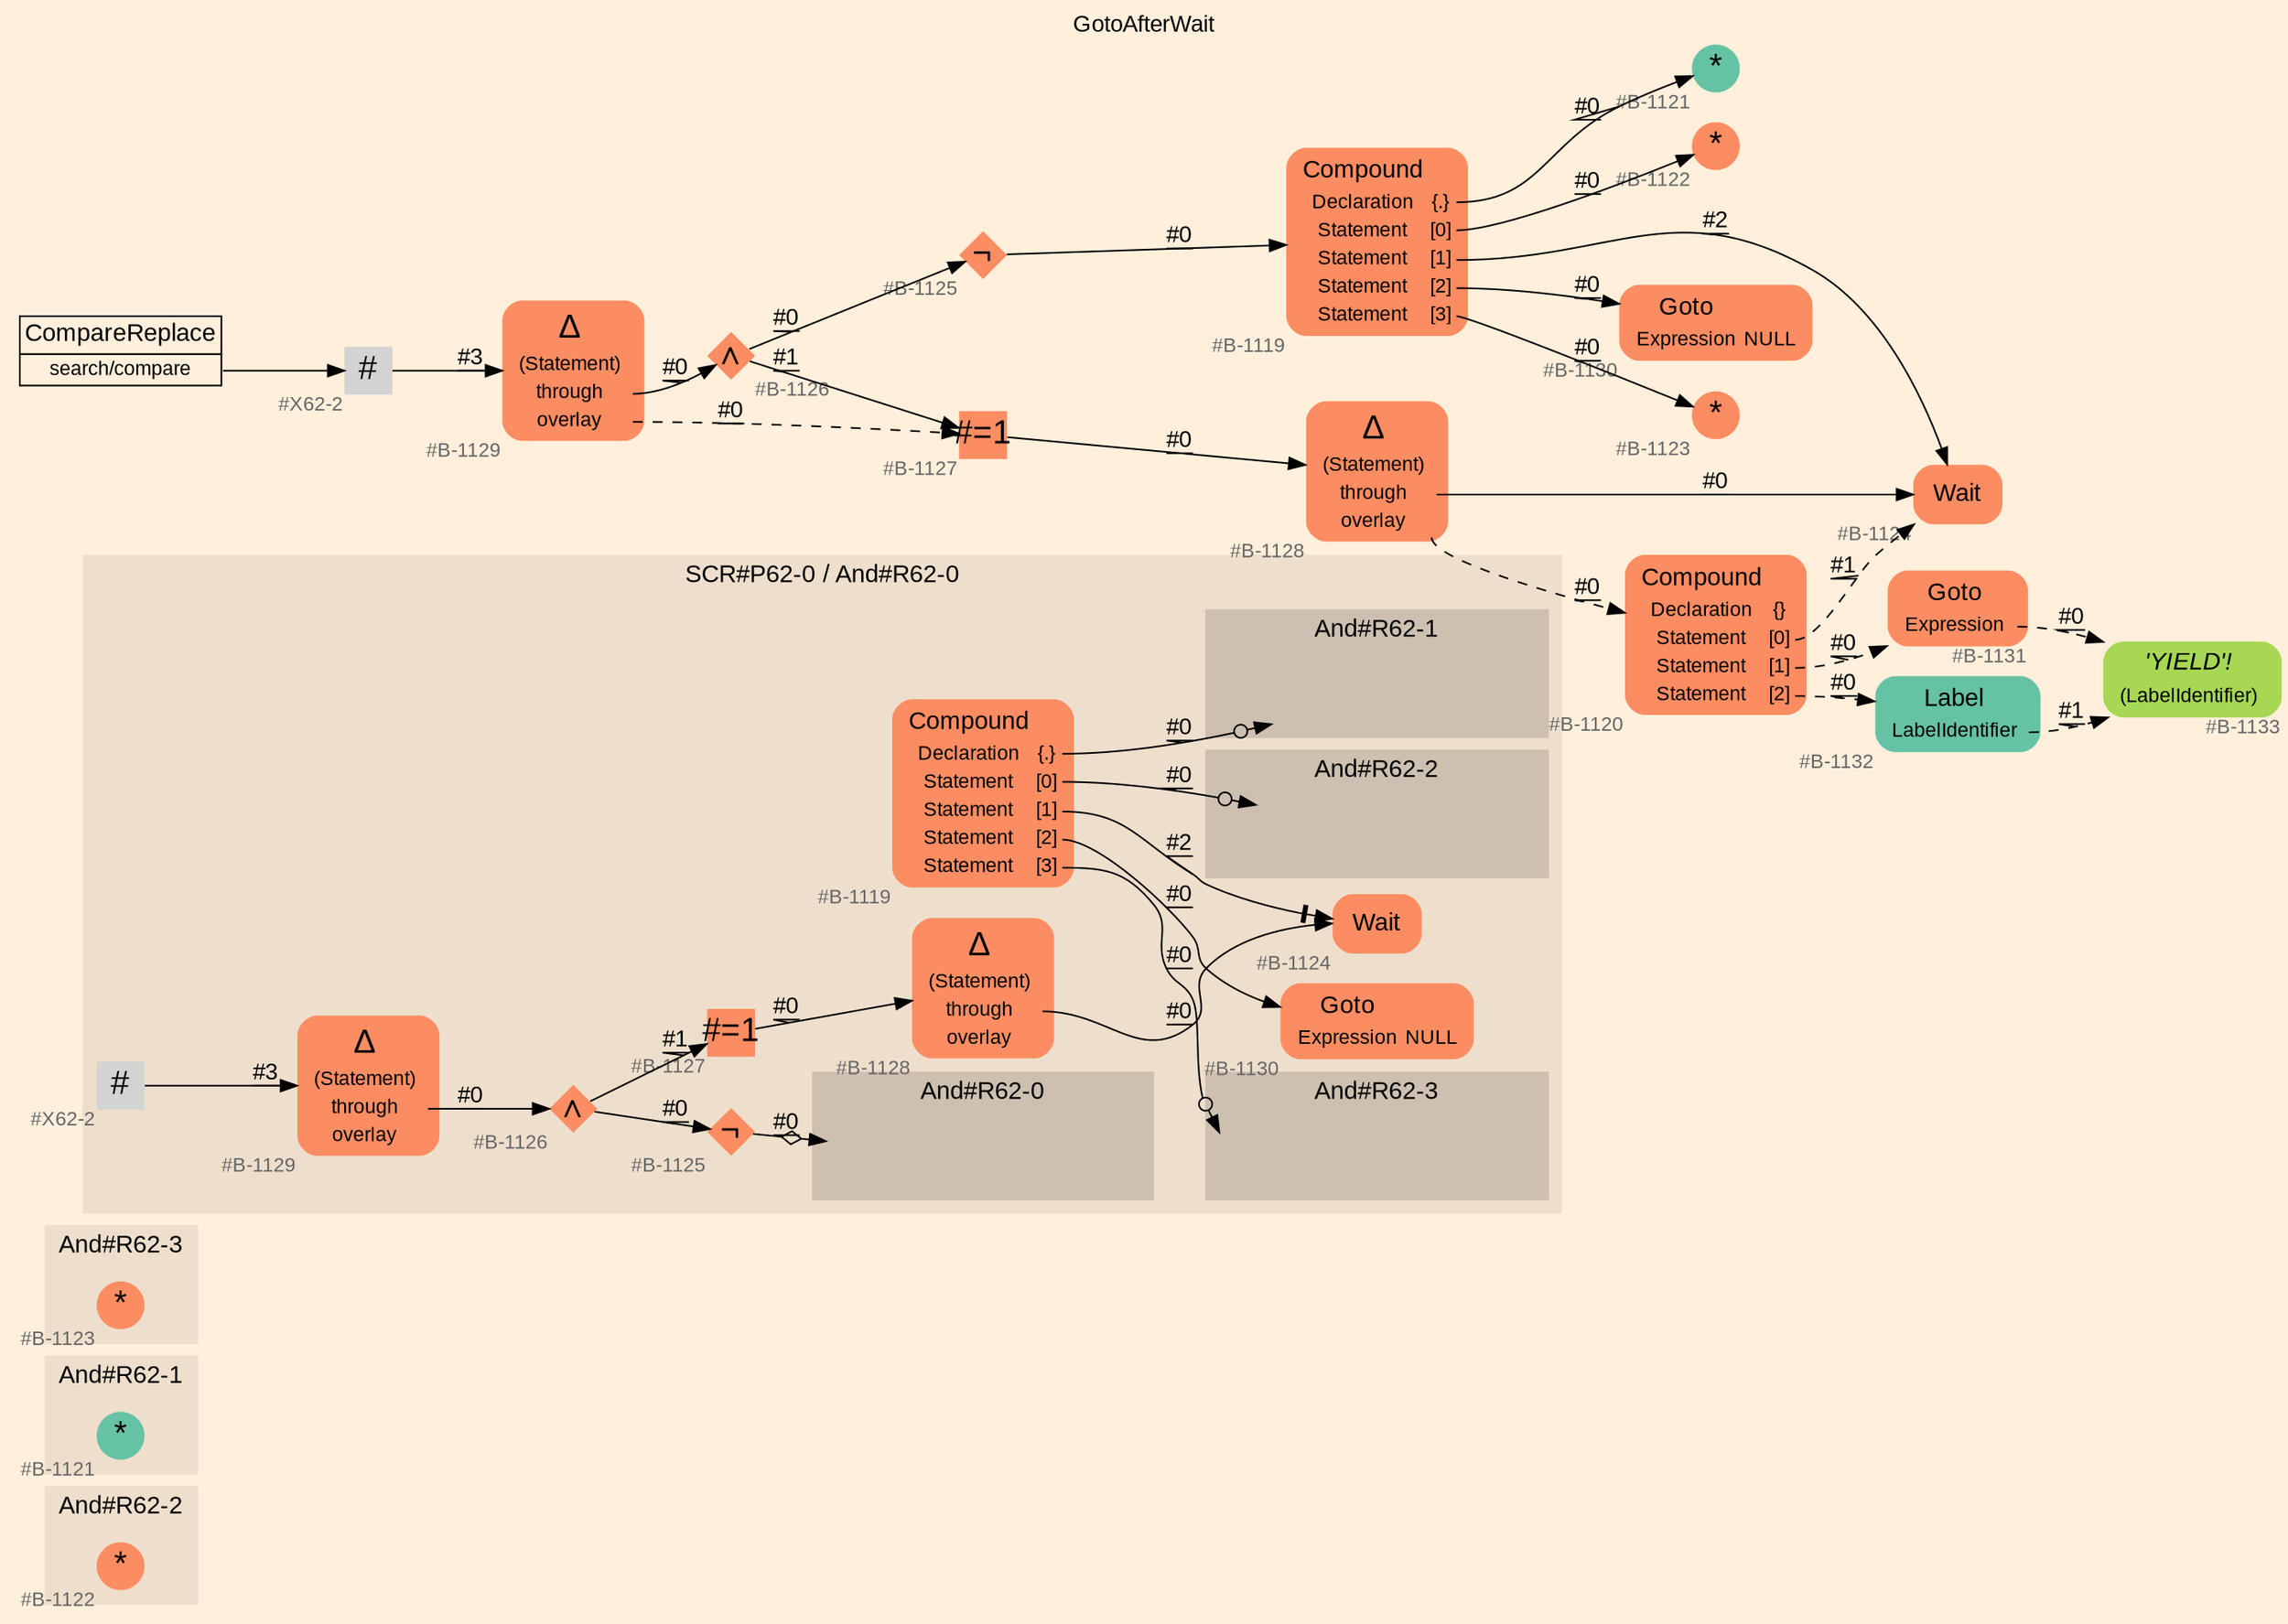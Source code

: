 digraph "GotoAfterWait" {
label = "GotoAfterWait"
labelloc = t
graph [
    rankdir = "LR"
    ranksep = 0.3
    bgcolor = antiquewhite1
    color = black
    fontcolor = black
    fontname = "Arial"
];
node [
    fontname = "Arial"
];
edge [
    fontname = "Arial"
];

// -------------------- figure And#R62-2 --------------------
// -------- region And#R62-2 ----------
subgraph "clusterAnd#R62-2" {
    label = "And#R62-2"
    style = "filled"
    color = antiquewhite2
    fontsize = "15"
    // -------- block And#R62-2/#B-1122 ----------
    "And#R62-2/#B-1122" [
        fillcolor = "/set28/2"
        xlabel = "#B-1122"
        fontsize = "12"
        fontcolor = grey40
        shape = "circle"
        label = <<FONT COLOR="black" POINT-SIZE="20">*</FONT>>
        style = "filled"
        penwidth = 0.0
        fixedsize = true
        width = 0.4
        height = 0.4
    ];
    
}


// -------------------- figure And#R62-1 --------------------
// -------- region And#R62-1 ----------
subgraph "clusterAnd#R62-1" {
    label = "And#R62-1"
    style = "filled"
    color = antiquewhite2
    fontsize = "15"
    // -------- block And#R62-1/#B-1121 ----------
    "And#R62-1/#B-1121" [
        fillcolor = "/set28/1"
        xlabel = "#B-1121"
        fontsize = "12"
        fontcolor = grey40
        shape = "circle"
        label = <<FONT COLOR="black" POINT-SIZE="20">*</FONT>>
        style = "filled"
        penwidth = 0.0
        fixedsize = true
        width = 0.4
        height = 0.4
    ];
    
}


// -------------------- figure And#R62-3 --------------------
// -------- region And#R62-3 ----------
subgraph "clusterAnd#R62-3" {
    label = "And#R62-3"
    style = "filled"
    color = antiquewhite2
    fontsize = "15"
    // -------- block And#R62-3/#B-1123 ----------
    "And#R62-3/#B-1123" [
        fillcolor = "/set28/2"
        xlabel = "#B-1123"
        fontsize = "12"
        fontcolor = grey40
        shape = "circle"
        label = <<FONT COLOR="black" POINT-SIZE="20">*</FONT>>
        style = "filled"
        penwidth = 0.0
        fixedsize = true
        width = 0.4
        height = 0.4
    ];
    
}


// -------------------- figure And#R62-0 --------------------
// -------- region And#R62-0 ----------
subgraph "clusterAnd#R62-0" {
    label = "And#R62-0"
    style = "filled"
    color = antiquewhite2
    fontsize = "15"
    // -------- block And#R62-0/#B-1130 ----------
    "And#R62-0/#B-1130" [
        fillcolor = "/set28/2"
        xlabel = "#B-1130"
        fontsize = "12"
        fontcolor = grey40
        shape = "plaintext"
        label = <<TABLE BORDER="0" CELLBORDER="0" CELLSPACING="0">
         <TR><TD><FONT COLOR="black" POINT-SIZE="15">Goto</FONT></TD></TR>
         <TR><TD><FONT COLOR="black" POINT-SIZE="12">Expression</FONT></TD><TD PORT="port0"><FONT COLOR="black" POINT-SIZE="12">NULL</FONT></TD></TR>
        </TABLE>>
        style = "rounded,filled"
    ];
    
    // -------- block And#R62-0/#B-1119 ----------
    "And#R62-0/#B-1119" [
        fillcolor = "/set28/2"
        xlabel = "#B-1119"
        fontsize = "12"
        fontcolor = grey40
        shape = "plaintext"
        label = <<TABLE BORDER="0" CELLBORDER="0" CELLSPACING="0">
         <TR><TD><FONT COLOR="black" POINT-SIZE="15">Compound</FONT></TD></TR>
         <TR><TD><FONT COLOR="black" POINT-SIZE="12">Declaration</FONT></TD><TD PORT="port0"><FONT COLOR="black" POINT-SIZE="12">{.}</FONT></TD></TR>
         <TR><TD><FONT COLOR="black" POINT-SIZE="12">Statement</FONT></TD><TD PORT="port1"><FONT COLOR="black" POINT-SIZE="12">[0]</FONT></TD></TR>
         <TR><TD><FONT COLOR="black" POINT-SIZE="12">Statement</FONT></TD><TD PORT="port2"><FONT COLOR="black" POINT-SIZE="12">[1]</FONT></TD></TR>
         <TR><TD><FONT COLOR="black" POINT-SIZE="12">Statement</FONT></TD><TD PORT="port3"><FONT COLOR="black" POINT-SIZE="12">[2]</FONT></TD></TR>
         <TR><TD><FONT COLOR="black" POINT-SIZE="12">Statement</FONT></TD><TD PORT="port4"><FONT COLOR="black" POINT-SIZE="12">[3]</FONT></TD></TR>
        </TABLE>>
        style = "rounded,filled"
    ];
    
    // -------- region And#R62-0/And#R62-1 ----------
    subgraph "clusterAnd#R62-0/And#R62-1" {
        label = "And#R62-1"
        style = "filled"
        color = antiquewhite3
        fontsize = "15"
        // -------- block And#R62-0/And#R62-1/#B-1121 ----------
        "And#R62-0/And#R62-1/#B-1121" [
            fillcolor = "/set28/1"
            xlabel = "#B-1121"
            fontsize = "12"
            fontcolor = grey40
            shape = "none"
            style = "invisible"
        ];
        
    }
    
    // -------- region And#R62-0/And#R62-2 ----------
    subgraph "clusterAnd#R62-0/And#R62-2" {
        label = "And#R62-2"
        style = "filled"
        color = antiquewhite3
        fontsize = "15"
        // -------- block And#R62-0/And#R62-2/#B-1122 ----------
        "And#R62-0/And#R62-2/#B-1122" [
            fillcolor = "/set28/2"
            xlabel = "#B-1122"
            fontsize = "12"
            fontcolor = grey40
            shape = "none"
            style = "invisible"
        ];
        
    }
    
    // -------- region And#R62-0/And#R62-3 ----------
    subgraph "clusterAnd#R62-0/And#R62-3" {
        label = "And#R62-3"
        style = "filled"
        color = antiquewhite3
        fontsize = "15"
        // -------- block And#R62-0/And#R62-3/#B-1123 ----------
        "And#R62-0/And#R62-3/#B-1123" [
            fillcolor = "/set28/2"
            xlabel = "#B-1123"
            fontsize = "12"
            fontcolor = grey40
            shape = "none"
            style = "invisible"
        ];
        
    }
    
}

// -------- block And#R62-0/#B-1124 ----------
"And#R62-0/#B-1124" [
    fillcolor = "/set28/2"
    xlabel = "#B-1124"
    fontsize = "12"
    fontcolor = grey40
    shape = "plaintext"
    label = <<TABLE BORDER="0" CELLBORDER="0" CELLSPACING="0">
     <TR><TD><FONT COLOR="black" POINT-SIZE="15">Wait</FONT></TD></TR>
    </TABLE>>
    style = "rounded,filled"
];

"And#R62-0/#B-1119":port0 -> "And#R62-0/And#R62-1/#B-1121" [
    arrowhead="normalnoneodot"
    label = "#0"
    decorate = true
    color = black
    fontcolor = black
];

"And#R62-0/#B-1119":port1 -> "And#R62-0/And#R62-2/#B-1122" [
    arrowhead="normalnoneodot"
    label = "#0"
    decorate = true
    color = black
    fontcolor = black
];

"And#R62-0/#B-1119":port2 -> "And#R62-0/#B-1124" [
    arrowhead="normalnonetee"
    label = "#2"
    decorate = true
    color = black
    fontcolor = black
];

"And#R62-0/#B-1119":port3 -> "And#R62-0/#B-1130" [
    label = "#0"
    decorate = true
    color = black
    fontcolor = black
];

"And#R62-0/#B-1119":port4 -> "And#R62-0/And#R62-3/#B-1123" [
    arrowhead="normalnoneodot"
    label = "#0"
    decorate = true
    color = black
    fontcolor = black
];


// -------------------- figure And#R62-0 --------------------
// -------- region And#R62-0 ----------
subgraph "clusterAnd#R62-0" {
    label = "SCR#P62-0 / And#R62-0"
    style = "filled"
    color = antiquewhite2
    fontsize = "15"
    // -------- block And#R62-0/#B-1124 ----------
    "And#R62-0/#B-1124" [
        fillcolor = "/set28/2"
        xlabel = "#B-1124"
        fontsize = "12"
        fontcolor = grey40
        shape = "plaintext"
        label = <<TABLE BORDER="0" CELLBORDER="0" CELLSPACING="0">
         <TR><TD><FONT COLOR="black" POINT-SIZE="15">Wait</FONT></TD></TR>
        </TABLE>>
        style = "rounded,filled"
    ];
    
    // -------- block And#R62-0/#B-1129 ----------
    "And#R62-0/#B-1129" [
        fillcolor = "/set28/2"
        xlabel = "#B-1129"
        fontsize = "12"
        fontcolor = grey40
        shape = "plaintext"
        label = <<TABLE BORDER="0" CELLBORDER="0" CELLSPACING="0">
         <TR><TD><FONT COLOR="black" POINT-SIZE="20">Δ</FONT></TD></TR>
         <TR><TD><FONT COLOR="black" POINT-SIZE="12">(Statement)</FONT></TD><TD PORT="port0"></TD></TR>
         <TR><TD><FONT COLOR="black" POINT-SIZE="12">through</FONT></TD><TD PORT="port1"></TD></TR>
         <TR><TD><FONT COLOR="black" POINT-SIZE="12">overlay</FONT></TD><TD PORT="port2"></TD></TR>
        </TABLE>>
        style = "rounded,filled"
    ];
    
    // -------- block And#R62-0/#B-1128 ----------
    "And#R62-0/#B-1128" [
        fillcolor = "/set28/2"
        xlabel = "#B-1128"
        fontsize = "12"
        fontcolor = grey40
        shape = "plaintext"
        label = <<TABLE BORDER="0" CELLBORDER="0" CELLSPACING="0">
         <TR><TD><FONT COLOR="black" POINT-SIZE="20">Δ</FONT></TD></TR>
         <TR><TD><FONT COLOR="black" POINT-SIZE="12">(Statement)</FONT></TD><TD PORT="port0"></TD></TR>
         <TR><TD><FONT COLOR="black" POINT-SIZE="12">through</FONT></TD><TD PORT="port1"></TD></TR>
         <TR><TD><FONT COLOR="black" POINT-SIZE="12">overlay</FONT></TD><TD PORT="port2"></TD></TR>
        </TABLE>>
        style = "rounded,filled"
    ];
    
    // -------- block And#R62-0/#B-1125 ----------
    "And#R62-0/#B-1125" [
        fillcolor = "/set28/2"
        xlabel = "#B-1125"
        fontsize = "12"
        fontcolor = grey40
        shape = "diamond"
        label = <<FONT COLOR="black" POINT-SIZE="20">¬</FONT>>
        style = "filled"
        penwidth = 0.0
        fixedsize = true
        width = 0.4
        height = 0.4
    ];
    
    // -------- block And#R62-0/#X62-2 ----------
    "And#R62-0/#X62-2" [
        xlabel = "#X62-2"
        fontsize = "12"
        fontcolor = grey40
        shape = "square"
        label = <<FONT COLOR="black" POINT-SIZE="20">#</FONT>>
        style = "filled"
        penwidth = 0.0
        fixedsize = true
        width = 0.4
        height = 0.4
    ];
    
    // -------- block And#R62-0/#B-1127 ----------
    "And#R62-0/#B-1127" [
        fillcolor = "/set28/2"
        xlabel = "#B-1127"
        fontsize = "12"
        fontcolor = grey40
        shape = "square"
        label = <<FONT COLOR="black" POINT-SIZE="20">#=1</FONT>>
        style = "filled"
        penwidth = 0.0
        fixedsize = true
        width = 0.4
        height = 0.4
    ];
    
    // -------- block And#R62-0/#B-1126 ----------
    "And#R62-0/#B-1126" [
        fillcolor = "/set28/2"
        xlabel = "#B-1126"
        fontsize = "12"
        fontcolor = grey40
        shape = "diamond"
        label = <<FONT COLOR="black" POINT-SIZE="20">∧</FONT>>
        style = "filled"
        penwidth = 0.0
        fixedsize = true
        width = 0.4
        height = 0.4
    ];
    
    // -------- region And#R62-0/And#R62-0 ----------
    subgraph "clusterAnd#R62-0/And#R62-0" {
        label = "And#R62-0"
        style = "filled"
        color = antiquewhite3
        fontsize = "15"
        // -------- block And#R62-0/And#R62-0/#B-1119 ----------
        "And#R62-0/And#R62-0/#B-1119" [
            fillcolor = "/set28/2"
            xlabel = "#B-1119"
            fontsize = "12"
            fontcolor = grey40
            shape = "none"
            style = "invisible"
        ];
        
    }
    
}

"And#R62-0/#B-1129":port1 -> "And#R62-0/#B-1126" [
    label = "#0"
    decorate = true
    color = black
    fontcolor = black
];

"And#R62-0/#B-1128":port1 -> "And#R62-0/#B-1124" [
    label = "#0"
    decorate = true
    color = black
    fontcolor = black
];

"And#R62-0/#B-1125" -> "And#R62-0/And#R62-0/#B-1119" [
    arrowhead="normalnoneodiamond"
    label = "#0"
    decorate = true
    color = black
    fontcolor = black
];

"And#R62-0/#X62-2" -> "And#R62-0/#B-1129" [
    label = "#3"
    decorate = true
    color = black
    fontcolor = black
];

"And#R62-0/#B-1127" -> "And#R62-0/#B-1128" [
    label = "#0"
    decorate = true
    color = black
    fontcolor = black
];

"And#R62-0/#B-1126" -> "And#R62-0/#B-1127" [
    label = "#1"
    decorate = true
    color = black
    fontcolor = black
];

"And#R62-0/#B-1126" -> "And#R62-0/#B-1125" [
    label = "#0"
    decorate = true
    color = black
    fontcolor = black
];


// -------------------- transformation figure --------------------
// -------- block CR#X62-3 ----------
"CR#X62-3" [
    fillcolor = antiquewhite1
    fontsize = "12"
    fontcolor = grey40
    shape = "plaintext"
    label = <<TABLE BORDER="0" CELLBORDER="1" CELLSPACING="0">
     <TR><TD><FONT COLOR="black" POINT-SIZE="15">CompareReplace</FONT></TD></TR>
     <TR><TD PORT="port0"><FONT COLOR="black" POINT-SIZE="12">search/compare</FONT></TD></TR>
    </TABLE>>
    style = "filled"
    color = black
];

// -------- block #X62-2 ----------
"#X62-2" [
    xlabel = "#X62-2"
    fontsize = "12"
    fontcolor = grey40
    shape = "square"
    label = <<FONT COLOR="black" POINT-SIZE="20">#</FONT>>
    style = "filled"
    penwidth = 0.0
    fixedsize = true
    width = 0.4
    height = 0.4
];

// -------- block #B-1129 ----------
"#B-1129" [
    fillcolor = "/set28/2"
    xlabel = "#B-1129"
    fontsize = "12"
    fontcolor = grey40
    shape = "plaintext"
    label = <<TABLE BORDER="0" CELLBORDER="0" CELLSPACING="0">
     <TR><TD><FONT COLOR="black" POINT-SIZE="20">Δ</FONT></TD></TR>
     <TR><TD><FONT COLOR="black" POINT-SIZE="12">(Statement)</FONT></TD><TD PORT="port0"></TD></TR>
     <TR><TD><FONT COLOR="black" POINT-SIZE="12">through</FONT></TD><TD PORT="port1"></TD></TR>
     <TR><TD><FONT COLOR="black" POINT-SIZE="12">overlay</FONT></TD><TD PORT="port2"></TD></TR>
    </TABLE>>
    style = "rounded,filled"
];

// -------- block #B-1126 ----------
"#B-1126" [
    fillcolor = "/set28/2"
    xlabel = "#B-1126"
    fontsize = "12"
    fontcolor = grey40
    shape = "diamond"
    label = <<FONT COLOR="black" POINT-SIZE="20">∧</FONT>>
    style = "filled"
    penwidth = 0.0
    fixedsize = true
    width = 0.4
    height = 0.4
];

// -------- block #B-1127 ----------
"#B-1127" [
    fillcolor = "/set28/2"
    xlabel = "#B-1127"
    fontsize = "12"
    fontcolor = grey40
    shape = "square"
    label = <<FONT COLOR="black" POINT-SIZE="20">#=1</FONT>>
    style = "filled"
    penwidth = 0.0
    fixedsize = true
    width = 0.4
    height = 0.4
];

// -------- block #B-1128 ----------
"#B-1128" [
    fillcolor = "/set28/2"
    xlabel = "#B-1128"
    fontsize = "12"
    fontcolor = grey40
    shape = "plaintext"
    label = <<TABLE BORDER="0" CELLBORDER="0" CELLSPACING="0">
     <TR><TD><FONT COLOR="black" POINT-SIZE="20">Δ</FONT></TD></TR>
     <TR><TD><FONT COLOR="black" POINT-SIZE="12">(Statement)</FONT></TD><TD PORT="port0"></TD></TR>
     <TR><TD><FONT COLOR="black" POINT-SIZE="12">through</FONT></TD><TD PORT="port1"></TD></TR>
     <TR><TD><FONT COLOR="black" POINT-SIZE="12">overlay</FONT></TD><TD PORT="port2"></TD></TR>
    </TABLE>>
    style = "rounded,filled"
];

// -------- block #B-1124 ----------
"#B-1124" [
    fillcolor = "/set28/2"
    xlabel = "#B-1124"
    fontsize = "12"
    fontcolor = grey40
    shape = "plaintext"
    label = <<TABLE BORDER="0" CELLBORDER="0" CELLSPACING="0">
     <TR><TD><FONT COLOR="black" POINT-SIZE="15">Wait</FONT></TD></TR>
    </TABLE>>
    style = "rounded,filled"
];

// -------- block #B-1120 ----------
"#B-1120" [
    fillcolor = "/set28/2"
    xlabel = "#B-1120"
    fontsize = "12"
    fontcolor = grey40
    shape = "plaintext"
    label = <<TABLE BORDER="0" CELLBORDER="0" CELLSPACING="0">
     <TR><TD><FONT COLOR="black" POINT-SIZE="15">Compound</FONT></TD></TR>
     <TR><TD><FONT COLOR="black" POINT-SIZE="12">Declaration</FONT></TD><TD PORT="port0"><FONT COLOR="black" POINT-SIZE="12">{}</FONT></TD></TR>
     <TR><TD><FONT COLOR="black" POINT-SIZE="12">Statement</FONT></TD><TD PORT="port1"><FONT COLOR="black" POINT-SIZE="12">[0]</FONT></TD></TR>
     <TR><TD><FONT COLOR="black" POINT-SIZE="12">Statement</FONT></TD><TD PORT="port2"><FONT COLOR="black" POINT-SIZE="12">[1]</FONT></TD></TR>
     <TR><TD><FONT COLOR="black" POINT-SIZE="12">Statement</FONT></TD><TD PORT="port3"><FONT COLOR="black" POINT-SIZE="12">[2]</FONT></TD></TR>
    </TABLE>>
    style = "rounded,filled"
];

// -------- block #B-1131 ----------
"#B-1131" [
    fillcolor = "/set28/2"
    xlabel = "#B-1131"
    fontsize = "12"
    fontcolor = grey40
    shape = "plaintext"
    label = <<TABLE BORDER="0" CELLBORDER="0" CELLSPACING="0">
     <TR><TD><FONT COLOR="black" POINT-SIZE="15">Goto</FONT></TD></TR>
     <TR><TD><FONT COLOR="black" POINT-SIZE="12">Expression</FONT></TD><TD PORT="port0"></TD></TR>
    </TABLE>>
    style = "rounded,filled"
];

// -------- block #B-1133 ----------
"#B-1133" [
    fillcolor = "/set28/5"
    xlabel = "#B-1133"
    fontsize = "12"
    fontcolor = grey40
    shape = "plaintext"
    label = <<TABLE BORDER="0" CELLBORDER="0" CELLSPACING="0">
     <TR><TD><FONT COLOR="black" POINT-SIZE="15"><I>'YIELD'!</I></FONT></TD></TR>
     <TR><TD><FONT COLOR="black" POINT-SIZE="12">(LabelIdentifier)</FONT></TD><TD PORT="port0"></TD></TR>
    </TABLE>>
    style = "rounded,filled"
];

// -------- block #B-1132 ----------
"#B-1132" [
    fillcolor = "/set28/1"
    xlabel = "#B-1132"
    fontsize = "12"
    fontcolor = grey40
    shape = "plaintext"
    label = <<TABLE BORDER="0" CELLBORDER="0" CELLSPACING="0">
     <TR><TD><FONT COLOR="black" POINT-SIZE="15">Label</FONT></TD></TR>
     <TR><TD><FONT COLOR="black" POINT-SIZE="12">LabelIdentifier</FONT></TD><TD PORT="port0"></TD></TR>
    </TABLE>>
    style = "rounded,filled"
];

// -------- block #B-1125 ----------
"#B-1125" [
    fillcolor = "/set28/2"
    xlabel = "#B-1125"
    fontsize = "12"
    fontcolor = grey40
    shape = "diamond"
    label = <<FONT COLOR="black" POINT-SIZE="20">¬</FONT>>
    style = "filled"
    penwidth = 0.0
    fixedsize = true
    width = 0.4
    height = 0.4
];

// -------- block #B-1119 ----------
"#B-1119" [
    fillcolor = "/set28/2"
    xlabel = "#B-1119"
    fontsize = "12"
    fontcolor = grey40
    shape = "plaintext"
    label = <<TABLE BORDER="0" CELLBORDER="0" CELLSPACING="0">
     <TR><TD><FONT COLOR="black" POINT-SIZE="15">Compound</FONT></TD></TR>
     <TR><TD><FONT COLOR="black" POINT-SIZE="12">Declaration</FONT></TD><TD PORT="port0"><FONT COLOR="black" POINT-SIZE="12">{.}</FONT></TD></TR>
     <TR><TD><FONT COLOR="black" POINT-SIZE="12">Statement</FONT></TD><TD PORT="port1"><FONT COLOR="black" POINT-SIZE="12">[0]</FONT></TD></TR>
     <TR><TD><FONT COLOR="black" POINT-SIZE="12">Statement</FONT></TD><TD PORT="port2"><FONT COLOR="black" POINT-SIZE="12">[1]</FONT></TD></TR>
     <TR><TD><FONT COLOR="black" POINT-SIZE="12">Statement</FONT></TD><TD PORT="port3"><FONT COLOR="black" POINT-SIZE="12">[2]</FONT></TD></TR>
     <TR><TD><FONT COLOR="black" POINT-SIZE="12">Statement</FONT></TD><TD PORT="port4"><FONT COLOR="black" POINT-SIZE="12">[3]</FONT></TD></TR>
    </TABLE>>
    style = "rounded,filled"
];

// -------- block #B-1121 ----------
"#B-1121" [
    fillcolor = "/set28/1"
    xlabel = "#B-1121"
    fontsize = "12"
    fontcolor = grey40
    shape = "circle"
    label = <<FONT COLOR="black" POINT-SIZE="20">*</FONT>>
    style = "filled"
    penwidth = 0.0
    fixedsize = true
    width = 0.4
    height = 0.4
];

// -------- block #B-1122 ----------
"#B-1122" [
    fillcolor = "/set28/2"
    xlabel = "#B-1122"
    fontsize = "12"
    fontcolor = grey40
    shape = "circle"
    label = <<FONT COLOR="black" POINT-SIZE="20">*</FONT>>
    style = "filled"
    penwidth = 0.0
    fixedsize = true
    width = 0.4
    height = 0.4
];

// -------- block #B-1130 ----------
"#B-1130" [
    fillcolor = "/set28/2"
    xlabel = "#B-1130"
    fontsize = "12"
    fontcolor = grey40
    shape = "plaintext"
    label = <<TABLE BORDER="0" CELLBORDER="0" CELLSPACING="0">
     <TR><TD><FONT COLOR="black" POINT-SIZE="15">Goto</FONT></TD></TR>
     <TR><TD><FONT COLOR="black" POINT-SIZE="12">Expression</FONT></TD><TD PORT="port0"><FONT COLOR="black" POINT-SIZE="12">NULL</FONT></TD></TR>
    </TABLE>>
    style = "rounded,filled"
];

// -------- block #B-1123 ----------
"#B-1123" [
    fillcolor = "/set28/2"
    xlabel = "#B-1123"
    fontsize = "12"
    fontcolor = grey40
    shape = "circle"
    label = <<FONT COLOR="black" POINT-SIZE="20">*</FONT>>
    style = "filled"
    penwidth = 0.0
    fixedsize = true
    width = 0.4
    height = 0.4
];

"CR#X62-3":port0 -> "#X62-2" [
    label = ""
    decorate = true
    color = black
    fontcolor = black
];

"#X62-2" -> "#B-1129" [
    label = "#3"
    decorate = true
    color = black
    fontcolor = black
];

"#B-1129":port1 -> "#B-1126" [
    label = "#0"
    decorate = true
    color = black
    fontcolor = black
];

"#B-1129":port2 -> "#B-1127" [
    style="dashed"
    label = "#0"
    decorate = true
    color = black
    fontcolor = black
];

"#B-1126" -> "#B-1127" [
    label = "#1"
    decorate = true
    color = black
    fontcolor = black
];

"#B-1126" -> "#B-1125" [
    label = "#0"
    decorate = true
    color = black
    fontcolor = black
];

"#B-1127" -> "#B-1128" [
    label = "#0"
    decorate = true
    color = black
    fontcolor = black
];

"#B-1128":port1 -> "#B-1124" [
    label = "#0"
    decorate = true
    color = black
    fontcolor = black
];

"#B-1128":port2 -> "#B-1120" [
    style="dashed"
    label = "#0"
    decorate = true
    color = black
    fontcolor = black
];

"#B-1120":port1 -> "#B-1124" [
    style="dashed"
    label = "#1"
    decorate = true
    color = black
    fontcolor = black
];

"#B-1120":port2 -> "#B-1131" [
    style="dashed"
    label = "#0"
    decorate = true
    color = black
    fontcolor = black
];

"#B-1120":port3 -> "#B-1132" [
    style="dashed"
    label = "#0"
    decorate = true
    color = black
    fontcolor = black
];

"#B-1131":port0 -> "#B-1133" [
    style="dashed"
    label = "#0"
    decorate = true
    color = black
    fontcolor = black
];

"#B-1132":port0 -> "#B-1133" [
    style="dashed"
    label = "#1"
    decorate = true
    color = black
    fontcolor = black
];

"#B-1125" -> "#B-1119" [
    label = "#0"
    decorate = true
    color = black
    fontcolor = black
];

"#B-1119":port0 -> "#B-1121" [
    label = "#0"
    decorate = true
    color = black
    fontcolor = black
];

"#B-1119":port1 -> "#B-1122" [
    label = "#0"
    decorate = true
    color = black
    fontcolor = black
];

"#B-1119":port2 -> "#B-1124" [
    label = "#2"
    decorate = true
    color = black
    fontcolor = black
];

"#B-1119":port3 -> "#B-1130" [
    label = "#0"
    decorate = true
    color = black
    fontcolor = black
];

"#B-1119":port4 -> "#B-1123" [
    label = "#0"
    decorate = true
    color = black
    fontcolor = black
];


}
